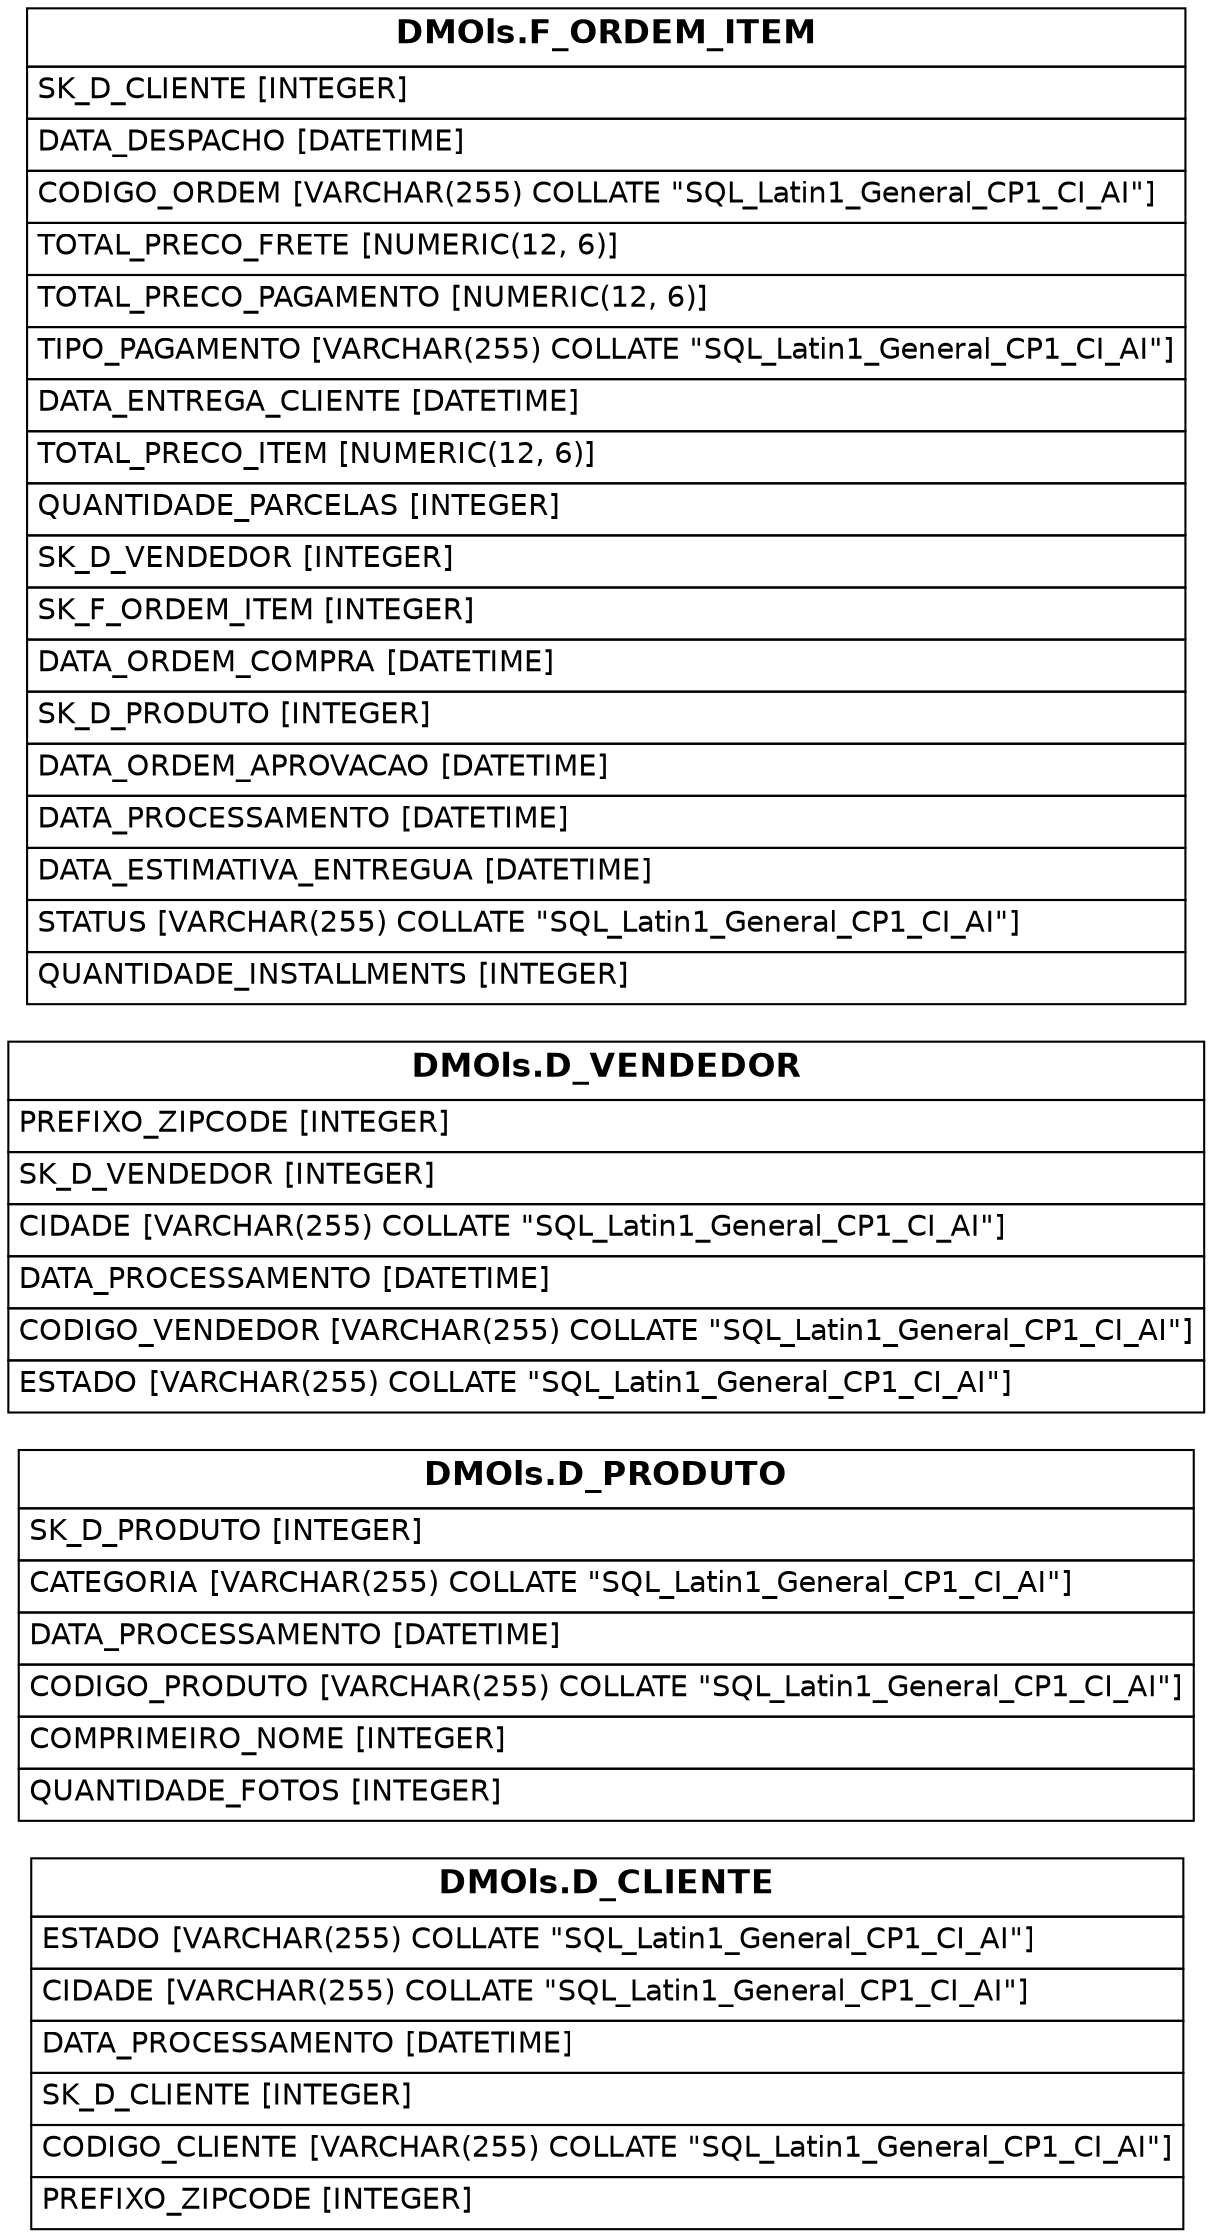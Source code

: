  digraph {
    graph [rankdir=LR];
    node [label="\N",
        shape=plain
    ];
    edge [color=gray50,
        minlen=2,
        style=solid
    ];

"DMOls.D_CLIENTE" [label=<<FONT FACE="Helvetica"><TABLE BORDER="0" CELLBORDER="1" CELLPADDING="4" CELLSPACING="0"><TR><TD><B><FONT POINT-SIZE="16">DMOls.D_CLIENTE</FONT></B></TD></TR><TR><TD ALIGN="LEFT"><FONT>ESTADO</FONT><FONT> [VARCHAR(255) COLLATE "SQL_Latin1_General_CP1_CI_AI"]</FONT></TD></TR><TR><TD ALIGN="LEFT"><FONT>CIDADE</FONT><FONT> [VARCHAR(255) COLLATE "SQL_Latin1_General_CP1_CI_AI"]</FONT></TD></TR><TR><TD ALIGN="LEFT"><FONT>DATA_PROCESSAMENTO</FONT><FONT> [DATETIME]</FONT></TD></TR><TR><TD ALIGN="LEFT"><FONT>SK_D_CLIENTE</FONT><FONT> [INTEGER]</FONT></TD></TR><TR><TD ALIGN="LEFT"><FONT>CODIGO_CLIENTE</FONT><FONT> [VARCHAR(255) COLLATE "SQL_Latin1_General_CP1_CI_AI"]</FONT></TD></TR><TR><TD ALIGN="LEFT"><FONT>PREFIXO_ZIPCODE</FONT><FONT> [INTEGER]</FONT></TD></TR></TABLE></FONT>>];
"DMOls.D_PRODUTO" [label=<<FONT FACE="Helvetica"><TABLE BORDER="0" CELLBORDER="1" CELLPADDING="4" CELLSPACING="0"><TR><TD><B><FONT POINT-SIZE="16">DMOls.D_PRODUTO</FONT></B></TD></TR><TR><TD ALIGN="LEFT"><FONT>SK_D_PRODUTO</FONT><FONT> [INTEGER]</FONT></TD></TR><TR><TD ALIGN="LEFT"><FONT>CATEGORIA</FONT><FONT> [VARCHAR(255) COLLATE "SQL_Latin1_General_CP1_CI_AI"]</FONT></TD></TR><TR><TD ALIGN="LEFT"><FONT>DATA_PROCESSAMENTO</FONT><FONT> [DATETIME]</FONT></TD></TR><TR><TD ALIGN="LEFT"><FONT>CODIGO_PRODUTO</FONT><FONT> [VARCHAR(255) COLLATE "SQL_Latin1_General_CP1_CI_AI"]</FONT></TD></TR><TR><TD ALIGN="LEFT"><FONT>COMPRIMEIRO_NOME</FONT><FONT> [INTEGER]</FONT></TD></TR><TR><TD ALIGN="LEFT"><FONT>QUANTIDADE_FOTOS</FONT><FONT> [INTEGER]</FONT></TD></TR></TABLE></FONT>>];
"DMOls.D_VENDEDOR" [label=<<FONT FACE="Helvetica"><TABLE BORDER="0" CELLBORDER="1" CELLPADDING="4" CELLSPACING="0"><TR><TD><B><FONT POINT-SIZE="16">DMOls.D_VENDEDOR</FONT></B></TD></TR><TR><TD ALIGN="LEFT"><FONT>PREFIXO_ZIPCODE</FONT><FONT> [INTEGER]</FONT></TD></TR><TR><TD ALIGN="LEFT"><FONT>SK_D_VENDEDOR</FONT><FONT> [INTEGER]</FONT></TD></TR><TR><TD ALIGN="LEFT"><FONT>CIDADE</FONT><FONT> [VARCHAR(255) COLLATE "SQL_Latin1_General_CP1_CI_AI"]</FONT></TD></TR><TR><TD ALIGN="LEFT"><FONT>DATA_PROCESSAMENTO</FONT><FONT> [DATETIME]</FONT></TD></TR><TR><TD ALIGN="LEFT"><FONT>CODIGO_VENDEDOR</FONT><FONT> [VARCHAR(255) COLLATE "SQL_Latin1_General_CP1_CI_AI"]</FONT></TD></TR><TR><TD ALIGN="LEFT"><FONT>ESTADO</FONT><FONT> [VARCHAR(255) COLLATE "SQL_Latin1_General_CP1_CI_AI"]</FONT></TD></TR></TABLE></FONT>>];
"DMOls.F_ORDEM_ITEM" [label=<<FONT FACE="Helvetica"><TABLE BORDER="0" CELLBORDER="1" CELLPADDING="4" CELLSPACING="0"><TR><TD><B><FONT POINT-SIZE="16">DMOls.F_ORDEM_ITEM</FONT></B></TD></TR><TR><TD ALIGN="LEFT"><FONT>SK_D_CLIENTE</FONT><FONT> [INTEGER]</FONT></TD></TR><TR><TD ALIGN="LEFT"><FONT>DATA_DESPACHO</FONT><FONT> [DATETIME]</FONT></TD></TR><TR><TD ALIGN="LEFT"><FONT>CODIGO_ORDEM</FONT><FONT> [VARCHAR(255) COLLATE "SQL_Latin1_General_CP1_CI_AI"]</FONT></TD></TR><TR><TD ALIGN="LEFT"><FONT>TOTAL_PRECO_FRETE</FONT><FONT> [NUMERIC(12, 6)]</FONT></TD></TR><TR><TD ALIGN="LEFT"><FONT>TOTAL_PRECO_PAGAMENTO</FONT><FONT> [NUMERIC(12, 6)]</FONT></TD></TR><TR><TD ALIGN="LEFT"><FONT>TIPO_PAGAMENTO</FONT><FONT> [VARCHAR(255) COLLATE "SQL_Latin1_General_CP1_CI_AI"]</FONT></TD></TR><TR><TD ALIGN="LEFT"><FONT>DATA_ENTREGA_CLIENTE</FONT><FONT> [DATETIME]</FONT></TD></TR><TR><TD ALIGN="LEFT"><FONT>TOTAL_PRECO_ITEM</FONT><FONT> [NUMERIC(12, 6)]</FONT></TD></TR><TR><TD ALIGN="LEFT"><FONT>QUANTIDADE_PARCELAS</FONT><FONT> [INTEGER]</FONT></TD></TR><TR><TD ALIGN="LEFT"><FONT>SK_D_VENDEDOR</FONT><FONT> [INTEGER]</FONT></TD></TR><TR><TD ALIGN="LEFT"><FONT>SK_F_ORDEM_ITEM</FONT><FONT> [INTEGER]</FONT></TD></TR><TR><TD ALIGN="LEFT"><FONT>DATA_ORDEM_COMPRA</FONT><FONT> [DATETIME]</FONT></TD></TR><TR><TD ALIGN="LEFT"><FONT>SK_D_PRODUTO</FONT><FONT> [INTEGER]</FONT></TD></TR><TR><TD ALIGN="LEFT"><FONT>DATA_ORDEM_APROVACAO</FONT><FONT> [DATETIME]</FONT></TD></TR><TR><TD ALIGN="LEFT"><FONT>DATA_PROCESSAMENTO</FONT><FONT> [DATETIME]</FONT></TD></TR><TR><TD ALIGN="LEFT"><FONT>DATA_ESTIMATIVA_ENTREGUA</FONT><FONT> [DATETIME]</FONT></TD></TR><TR><TD ALIGN="LEFT"><FONT>STATUS</FONT><FONT> [VARCHAR(255) COLLATE "SQL_Latin1_General_CP1_CI_AI"]</FONT></TD></TR><TR><TD ALIGN="LEFT"><FONT>QUANTIDADE_INSTALLMENTS</FONT><FONT> [INTEGER]</FONT></TD></TR></TABLE></FONT>>];

}